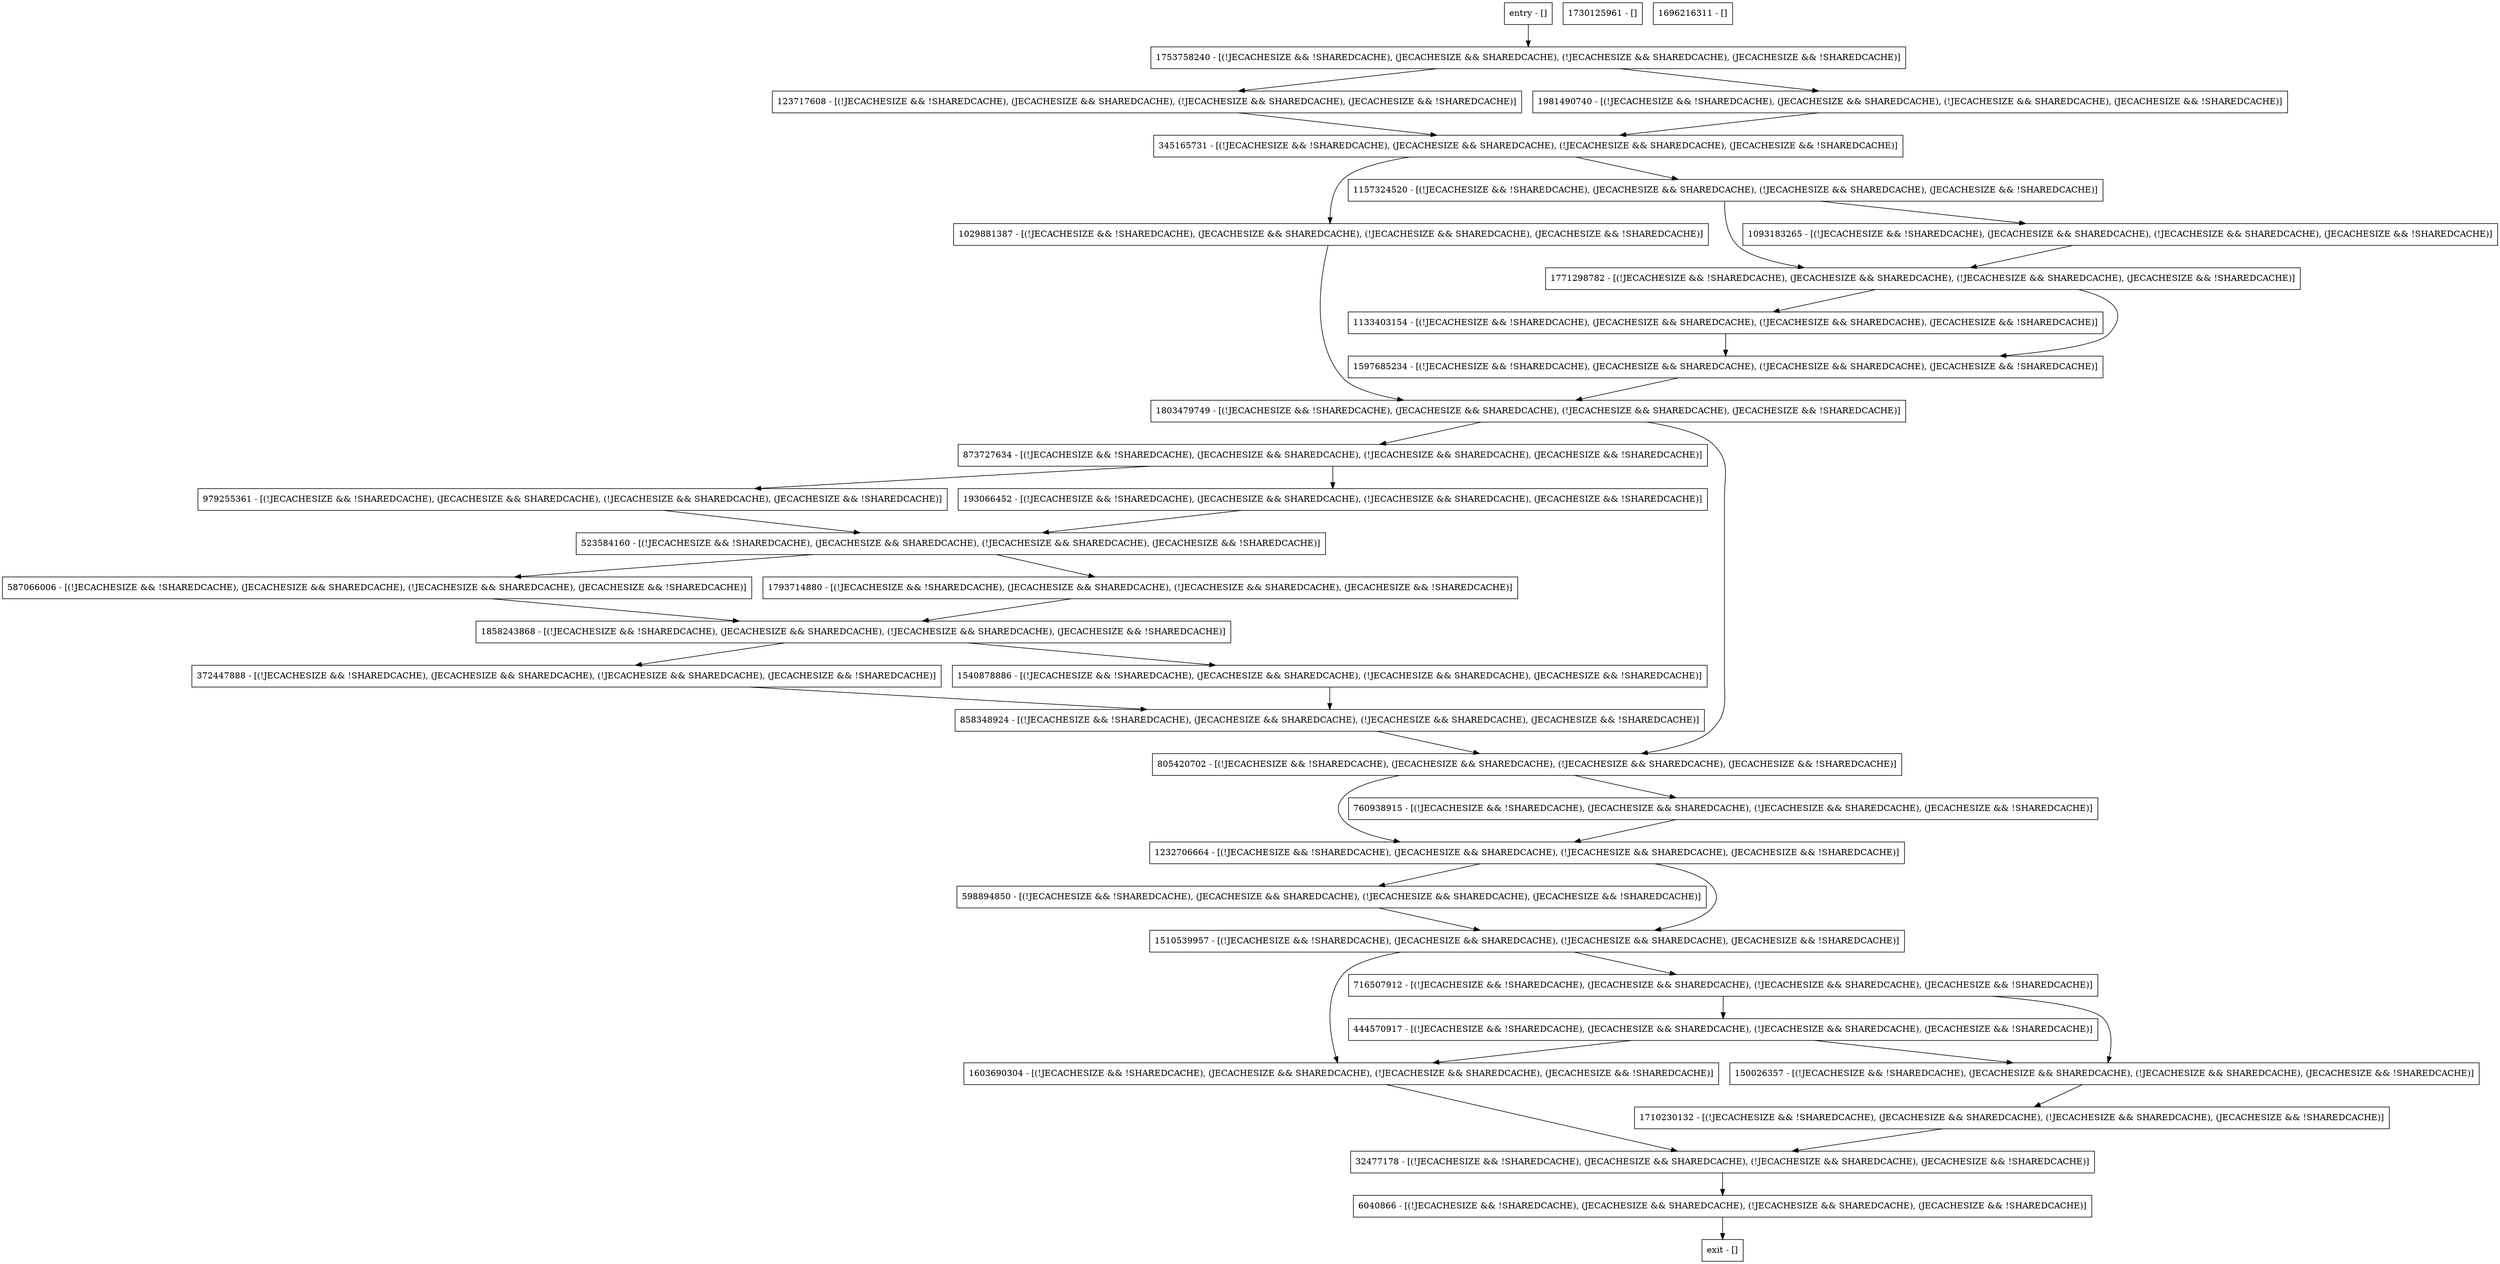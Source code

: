 digraph recover {
node [shape=record];
979255361 [label="979255361 - [(!JECACHESIZE && !SHAREDCACHE), (JECACHESIZE && SHAREDCACHE), (!JECACHESIZE && SHAREDCACHE), (JECACHESIZE && !SHAREDCACHE)]"];
1603690304 [label="1603690304 - [(!JECACHESIZE && !SHAREDCACHE), (JECACHESIZE && SHAREDCACHE), (!JECACHESIZE && SHAREDCACHE), (JECACHESIZE && !SHAREDCACHE)]"];
598894850 [label="598894850 - [(!JECACHESIZE && !SHAREDCACHE), (JECACHESIZE && SHAREDCACHE), (!JECACHESIZE && SHAREDCACHE), (JECACHESIZE && !SHAREDCACHE)]"];
372447888 [label="372447888 - [(!JECACHESIZE && !SHAREDCACHE), (JECACHESIZE && SHAREDCACHE), (!JECACHESIZE && SHAREDCACHE), (JECACHESIZE && !SHAREDCACHE)]"];
1730125961 [label="1730125961 - []"];
1771298782 [label="1771298782 - [(!JECACHESIZE && !SHAREDCACHE), (JECACHESIZE && SHAREDCACHE), (!JECACHESIZE && SHAREDCACHE), (JECACHESIZE && !SHAREDCACHE)]"];
873727634 [label="873727634 - [(!JECACHESIZE && !SHAREDCACHE), (JECACHESIZE && SHAREDCACHE), (!JECACHESIZE && SHAREDCACHE), (JECACHESIZE && !SHAREDCACHE)]"];
1753758240 [label="1753758240 - [(!JECACHESIZE && !SHAREDCACHE), (JECACHESIZE && SHAREDCACHE), (!JECACHESIZE && SHAREDCACHE), (JECACHESIZE && !SHAREDCACHE)]"];
150026357 [label="150026357 - [(!JECACHESIZE && !SHAREDCACHE), (JECACHESIZE && SHAREDCACHE), (!JECACHESIZE && SHAREDCACHE), (JECACHESIZE && !SHAREDCACHE)]"];
858348924 [label="858348924 - [(!JECACHESIZE && !SHAREDCACHE), (JECACHESIZE && SHAREDCACHE), (!JECACHESIZE && SHAREDCACHE), (JECACHESIZE && !SHAREDCACHE)]"];
1540878886 [label="1540878886 - [(!JECACHESIZE && !SHAREDCACHE), (JECACHESIZE && SHAREDCACHE), (!JECACHESIZE && SHAREDCACHE), (JECACHESIZE && !SHAREDCACHE)]"];
1232706664 [label="1232706664 - [(!JECACHESIZE && !SHAREDCACHE), (JECACHESIZE && SHAREDCACHE), (!JECACHESIZE && SHAREDCACHE), (JECACHESIZE && !SHAREDCACHE)]"];
1093183265 [label="1093183265 - [(!JECACHESIZE && !SHAREDCACHE), (JECACHESIZE && SHAREDCACHE), (!JECACHESIZE && SHAREDCACHE), (JECACHESIZE && !SHAREDCACHE)]"];
1696216311 [label="1696216311 - []"];
1710230132 [label="1710230132 - [(!JECACHESIZE && !SHAREDCACHE), (JECACHESIZE && SHAREDCACHE), (!JECACHESIZE && SHAREDCACHE), (JECACHESIZE && !SHAREDCACHE)]"];
1029881387 [label="1029881387 - [(!JECACHESIZE && !SHAREDCACHE), (JECACHESIZE && SHAREDCACHE), (!JECACHESIZE && SHAREDCACHE), (JECACHESIZE && !SHAREDCACHE)]"];
1133403154 [label="1133403154 - [(!JECACHESIZE && !SHAREDCACHE), (JECACHESIZE && SHAREDCACHE), (!JECACHESIZE && SHAREDCACHE), (JECACHESIZE && !SHAREDCACHE)]"];
345165731 [label="345165731 - [(!JECACHESIZE && !SHAREDCACHE), (JECACHESIZE && SHAREDCACHE), (!JECACHESIZE && SHAREDCACHE), (JECACHESIZE && !SHAREDCACHE)]"];
587066006 [label="587066006 - [(!JECACHESIZE && !SHAREDCACHE), (JECACHESIZE && SHAREDCACHE), (!JECACHESIZE && SHAREDCACHE), (JECACHESIZE && !SHAREDCACHE)]"];
1597685234 [label="1597685234 - [(!JECACHESIZE && !SHAREDCACHE), (JECACHESIZE && SHAREDCACHE), (!JECACHESIZE && SHAREDCACHE), (JECACHESIZE && !SHAREDCACHE)]"];
1803479749 [label="1803479749 - [(!JECACHESIZE && !SHAREDCACHE), (JECACHESIZE && SHAREDCACHE), (!JECACHESIZE && SHAREDCACHE), (JECACHESIZE && !SHAREDCACHE)]"];
805420702 [label="805420702 - [(!JECACHESIZE && !SHAREDCACHE), (JECACHESIZE && SHAREDCACHE), (!JECACHESIZE && SHAREDCACHE), (JECACHESIZE && !SHAREDCACHE)]"];
123717608 [label="123717608 - [(!JECACHESIZE && !SHAREDCACHE), (JECACHESIZE && SHAREDCACHE), (!JECACHESIZE && SHAREDCACHE), (JECACHESIZE && !SHAREDCACHE)]"];
32477178 [label="32477178 - [(!JECACHESIZE && !SHAREDCACHE), (JECACHESIZE && SHAREDCACHE), (!JECACHESIZE && SHAREDCACHE), (JECACHESIZE && !SHAREDCACHE)]"];
6040866 [label="6040866 - [(!JECACHESIZE && !SHAREDCACHE), (JECACHESIZE && SHAREDCACHE), (!JECACHESIZE && SHAREDCACHE), (JECACHESIZE && !SHAREDCACHE)]"];
entry [label="entry - []"];
exit [label="exit - []"];
523584160 [label="523584160 - [(!JECACHESIZE && !SHAREDCACHE), (JECACHESIZE && SHAREDCACHE), (!JECACHESIZE && SHAREDCACHE), (JECACHESIZE && !SHAREDCACHE)]"];
444570917 [label="444570917 - [(!JECACHESIZE && !SHAREDCACHE), (JECACHESIZE && SHAREDCACHE), (!JECACHESIZE && SHAREDCACHE), (JECACHESIZE && !SHAREDCACHE)]"];
716507912 [label="716507912 - [(!JECACHESIZE && !SHAREDCACHE), (JECACHESIZE && SHAREDCACHE), (!JECACHESIZE && SHAREDCACHE), (JECACHESIZE && !SHAREDCACHE)]"];
193066452 [label="193066452 - [(!JECACHESIZE && !SHAREDCACHE), (JECACHESIZE && SHAREDCACHE), (!JECACHESIZE && SHAREDCACHE), (JECACHESIZE && !SHAREDCACHE)]"];
1858243868 [label="1858243868 - [(!JECACHESIZE && !SHAREDCACHE), (JECACHESIZE && SHAREDCACHE), (!JECACHESIZE && SHAREDCACHE), (JECACHESIZE && !SHAREDCACHE)]"];
760938915 [label="760938915 - [(!JECACHESIZE && !SHAREDCACHE), (JECACHESIZE && SHAREDCACHE), (!JECACHESIZE && SHAREDCACHE), (JECACHESIZE && !SHAREDCACHE)]"];
1510539957 [label="1510539957 - [(!JECACHESIZE && !SHAREDCACHE), (JECACHESIZE && SHAREDCACHE), (!JECACHESIZE && SHAREDCACHE), (JECACHESIZE && !SHAREDCACHE)]"];
1981490740 [label="1981490740 - [(!JECACHESIZE && !SHAREDCACHE), (JECACHESIZE && SHAREDCACHE), (!JECACHESIZE && SHAREDCACHE), (JECACHESIZE && !SHAREDCACHE)]"];
1157324520 [label="1157324520 - [(!JECACHESIZE && !SHAREDCACHE), (JECACHESIZE && SHAREDCACHE), (!JECACHESIZE && SHAREDCACHE), (JECACHESIZE && !SHAREDCACHE)]"];
1793714880 [label="1793714880 - [(!JECACHESIZE && !SHAREDCACHE), (JECACHESIZE && SHAREDCACHE), (!JECACHESIZE && SHAREDCACHE), (JECACHESIZE && !SHAREDCACHE)]"];
entry;
exit;
979255361 -> 523584160;
1603690304 -> 32477178;
598894850 -> 1510539957;
372447888 -> 858348924;
1771298782 -> 1133403154;
1771298782 -> 1597685234;
873727634 -> 979255361;
873727634 -> 193066452;
1753758240 -> 123717608;
1753758240 -> 1981490740;
150026357 -> 1710230132;
858348924 -> 805420702;
1540878886 -> 858348924;
1232706664 -> 598894850;
1232706664 -> 1510539957;
1093183265 -> 1771298782;
1710230132 -> 32477178;
1029881387 -> 1803479749;
1133403154 -> 1597685234;
345165731 -> 1029881387;
345165731 -> 1157324520;
587066006 -> 1858243868;
1597685234 -> 1803479749;
1803479749 -> 873727634;
1803479749 -> 805420702;
805420702 -> 760938915;
805420702 -> 1232706664;
123717608 -> 345165731;
32477178 -> 6040866;
6040866 -> exit;
entry -> 1753758240;
523584160 -> 587066006;
523584160 -> 1793714880;
444570917 -> 1603690304;
444570917 -> 150026357;
716507912 -> 444570917;
716507912 -> 150026357;
193066452 -> 523584160;
1858243868 -> 372447888;
1858243868 -> 1540878886;
760938915 -> 1232706664;
1510539957 -> 1603690304;
1510539957 -> 716507912;
1981490740 -> 345165731;
1157324520 -> 1093183265;
1157324520 -> 1771298782;
1793714880 -> 1858243868;
}

